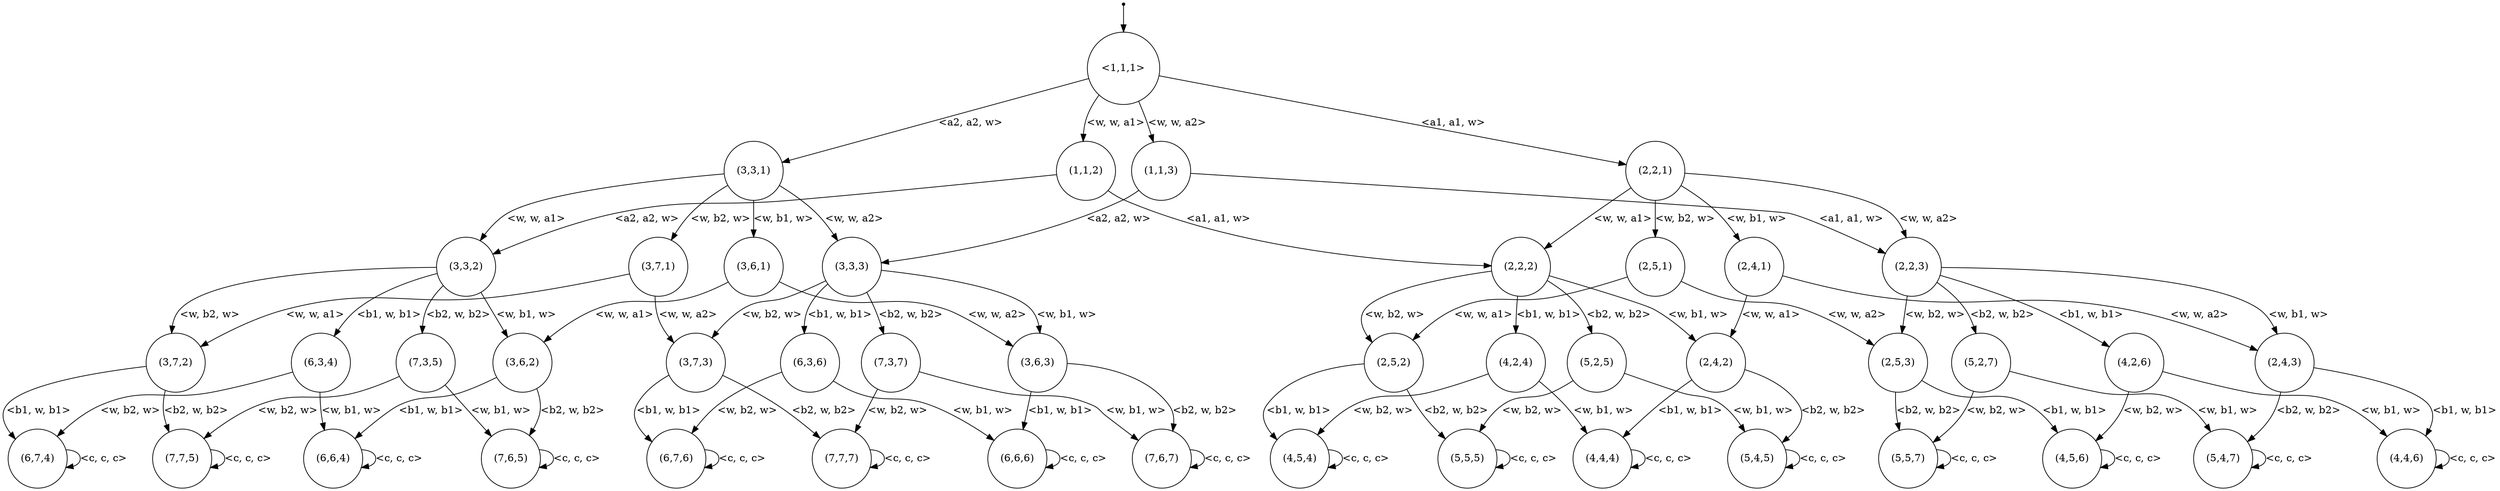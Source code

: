 digraph G {
"n0"[label="(2,5,1)"shape=circle color="black"];
"n1"[label="(6,7,6)"shape=circle color="black"];
"n2"[label="(5,5,5)"shape=circle color="black"];
"n3"[label="(5,5,7)"shape=circle color="black"];
"n4"[label="(3,6,3)"shape=circle color="black"];
"n5"[label="(6,3,6)"shape=circle color="black"];
"n6"[label="<1,1,1>"shape=circle color="black"];
"ArbitraryUnusedNameNoWorriesJustGrooving7"[fontSize=1 shape=point];
"n7"[label="(3,6,1)"shape=circle color="black"];
"n8"[label="(3,7,2)"shape=circle color="black"];
"n9"[label="(1,1,2)"shape=circle color="black"];
"n10"[label="(6,7,4)"shape=circle color="black"];
"n11"[label="(6,3,4)"shape=circle color="black"];
"n12"[label="(4,5,6)"shape=circle color="black"];
"n13"[label="(3,3,2)"shape=circle color="black"];
"n14"[label="(4,5,4)"shape=circle color="black"];
"n15"[label="(2,2,2)"shape=circle color="black"];
"n16"[label="(7,6,7)"shape=circle color="black"];
"n17"[label="(2,4,2)"shape=circle color="black"];
"n18"[label="(7,6,5)"shape=circle color="black"];
"n19"[label="(2,5,3)"shape=circle color="black"];
"n20"[label="(2,5,2)"shape=circle color="black"];
"n21"[label="(5,2,5)"shape=circle color="black"];
"n22"[label="(6,6,6)"shape=circle color="black"];
"n23"[label="(5,4,5)"shape=circle color="black"];
"n24"[label="(5,2,7)"shape=circle color="black"];
"n25"[label="(5,4,7)"shape=circle color="black"];
"n26"[label="(3,7,1)"shape=circle color="black"];
"n27"[label="(3,7,3)"shape=circle color="black"];
"n28"[label="(3,6,2)"shape=circle color="black"];
"n29"[label="(1,1,3)"shape=circle color="black"];
"n30"[label="(6,6,4)"shape=circle color="black"];
"n31"[label="(4,4,6)"shape=circle color="black"];
"n32"[label="(3,3,3)"shape=circle color="black"];
"n33"[label="(4,4,4)"shape=circle color="black"];
"n34"[label="(4,2,6)"shape=circle color="black"];
"n35"[label="(3,3,1)"shape=circle color="black"];
"n36"[label="(4,2,4)"shape=circle color="black"];
"n37"[label="(2,2,1)"shape=circle color="black"];
"n38"[label="(2,2,3)"shape=circle color="black"];
"n39"[label="(2,4,1)"shape=circle color="black"];
"n40"[label="(7,3,5)"shape=circle color="black"];
"n41"[label="(7,7,7)"shape=circle color="black"];
"n42"[label="(2,4,3)"shape=circle color="black"];
"n43"[label="(7,3,7)"shape=circle color="black"];
"n44"[label="(7,7,5)"shape=circle color="black"];
{"ArbitraryUnusedNameNoWorriesJustGrooving7"}->{"n6"};
{"n0"}->{"n20"}[label = "<w, w, a1>" color="black" arrowhead="normal" style=""];
{"n0"}->{"n19"}[label = "<w, w, a2>" color="black" arrowhead="normal" style=""];
{"n1"}->{"n1"}[label = "<c, c, c>" color="black" arrowhead="normal" style=""];
{"n2"}->{"n2"}[label = "<c, c, c>" color="black" arrowhead="normal" style=""];
{"n3"}->{"n3"}[label = "<c, c, c>" color="black" arrowhead="normal" style=""];
{"n4"}->{"n16"}[label = "<b2, w, b2>" color="black" arrowhead="normal" style=""];
{"n4"}->{"n22"}[label = "<b1, w, b1>" color="black" arrowhead="normal" style=""];
{"n5"}->{"n1"}[label = "<w, b2, w>" color="black" arrowhead="normal" style=""];
{"n5"}->{"n22"}[label = "<w, b1, w>" color="black" arrowhead="normal" style=""];
{"n6"}->{"n9"}[label = "<w, w, a1>" color="black" arrowhead="normal" style=""];
{"n6"}->{"n37"}[label = "<a1, a1, w>" color="black" arrowhead="normal" style=""];
{"n6"}->{"n29"}[label = "<w, w, a2>" color="black" arrowhead="normal" style=""];
{"n6"}->{"n35"}[label = "<a2, a2, w>" color="black" arrowhead="normal" style=""];
{"n7"}->{"n28"}[label = "<w, w, a1>" color="black" arrowhead="normal" style=""];
{"n7"}->{"n4"}[label = "<w, w, a2>" color="black" arrowhead="normal" style=""];
{"n8"}->{"n44"}[label = "<b2, w, b2>" color="black" arrowhead="normal" style=""];
{"n8"}->{"n10"}[label = "<b1, w, b1>" color="black" arrowhead="normal" style=""];
{"n9"}->{"n15"}[label = "<a1, a1, w>" color="black" arrowhead="normal" style=""];
{"n9"}->{"n13"}[label = "<a2, a2, w>" color="black" arrowhead="normal" style=""];
{"n10"}->{"n10"}[label = "<c, c, c>" color="black" arrowhead="normal" style=""];
{"n11"}->{"n10"}[label = "<w, b2, w>" color="black" arrowhead="normal" style=""];
{"n11"}->{"n30"}[label = "<w, b1, w>" color="black" arrowhead="normal" style=""];
{"n12"}->{"n12"}[label = "<c, c, c>" color="black" arrowhead="normal" style=""];
{"n13"}->{"n8"}[label = "<w, b2, w>" color="black" arrowhead="normal" style=""];
{"n13"}->{"n40"}[label = "<b2, w, b2>" color="black" arrowhead="normal" style=""];
{"n13"}->{"n28"}[label = "<w, b1, w>" color="black" arrowhead="normal" style=""];
{"n13"}->{"n11"}[label = "<b1, w, b1>" color="black" arrowhead="normal" style=""];
{"n14"}->{"n14"}[label = "<c, c, c>" color="black" arrowhead="normal" style=""];
{"n15"}->{"n20"}[label = "<w, b2, w>" color="black" arrowhead="normal" style=""];
{"n15"}->{"n21"}[label = "<b2, w, b2>" color="black" arrowhead="normal" style=""];
{"n15"}->{"n17"}[label = "<w, b1, w>" color="black" arrowhead="normal" style=""];
{"n15"}->{"n36"}[label = "<b1, w, b1>" color="black" arrowhead="normal" style=""];
{"n16"}->{"n16"}[label = "<c, c, c>" color="black" arrowhead="normal" style=""];
{"n17"}->{"n23"}[label = "<b2, w, b2>" color="black" arrowhead="normal" style=""];
{"n17"}->{"n33"}[label = "<b1, w, b1>" color="black" arrowhead="normal" style=""];
{"n18"}->{"n18"}[label = "<c, c, c>" color="black" arrowhead="normal" style=""];
{"n19"}->{"n3"}[label = "<b2, w, b2>" color="black" arrowhead="normal" style=""];
{"n19"}->{"n12"}[label = "<b1, w, b1>" color="black" arrowhead="normal" style=""];
{"n20"}->{"n2"}[label = "<b2, w, b2>" color="black" arrowhead="normal" style=""];
{"n20"}->{"n14"}[label = "<b1, w, b1>" color="black" arrowhead="normal" style=""];
{"n21"}->{"n2"}[label = "<w, b2, w>" color="black" arrowhead="normal" style=""];
{"n21"}->{"n23"}[label = "<w, b1, w>" color="black" arrowhead="normal" style=""];
{"n22"}->{"n22"}[label = "<c, c, c>" color="black" arrowhead="normal" style=""];
{"n23"}->{"n23"}[label = "<c, c, c>" color="black" arrowhead="normal" style=""];
{"n24"}->{"n3"}[label = "<w, b2, w>" color="black" arrowhead="normal" style=""];
{"n24"}->{"n25"}[label = "<w, b1, w>" color="black" arrowhead="normal" style=""];
{"n25"}->{"n25"}[label = "<c, c, c>" color="black" arrowhead="normal" style=""];
{"n26"}->{"n8"}[label = "<w, w, a1>" color="black" arrowhead="normal" style=""];
{"n26"}->{"n27"}[label = "<w, w, a2>" color="black" arrowhead="normal" style=""];
{"n27"}->{"n41"}[label = "<b2, w, b2>" color="black" arrowhead="normal" style=""];
{"n27"}->{"n1"}[label = "<b1, w, b1>" color="black" arrowhead="normal" style=""];
{"n28"}->{"n18"}[label = "<b2, w, b2>" color="black" arrowhead="normal" style=""];
{"n28"}->{"n30"}[label = "<b1, w, b1>" color="black" arrowhead="normal" style=""];
{"n29"}->{"n38"}[label = "<a1, a1, w>" color="black" arrowhead="normal" style=""];
{"n29"}->{"n32"}[label = "<a2, a2, w>" color="black" arrowhead="normal" style=""];
{"n30"}->{"n30"}[label = "<c, c, c>" color="black" arrowhead="normal" style=""];
{"n31"}->{"n31"}[label = "<c, c, c>" color="black" arrowhead="normal" style=""];
{"n32"}->{"n27"}[label = "<w, b2, w>" color="black" arrowhead="normal" style=""];
{"n32"}->{"n43"}[label = "<b2, w, b2>" color="black" arrowhead="normal" style=""];
{"n32"}->{"n4"}[label = "<w, b1, w>" color="black" arrowhead="normal" style=""];
{"n32"}->{"n5"}[label = "<b1, w, b1>" color="black" arrowhead="normal" style=""];
{"n33"}->{"n33"}[label = "<c, c, c>" color="black" arrowhead="normal" style=""];
{"n34"}->{"n12"}[label = "<w, b2, w>" color="black" arrowhead="normal" style=""];
{"n34"}->{"n31"}[label = "<w, b1, w>" color="black" arrowhead="normal" style=""];
{"n35"}->{"n26"}[label = "<w, b2, w>" color="black" arrowhead="normal" style=""];
{"n35"}->{"n13"}[label = "<w, w, a1>" color="black" arrowhead="normal" style=""];
{"n35"}->{"n32"}[label = "<w, w, a2>" color="black" arrowhead="normal" style=""];
{"n35"}->{"n7"}[label = "<w, b1, w>" color="black" arrowhead="normal" style=""];
{"n36"}->{"n14"}[label = "<w, b2, w>" color="black" arrowhead="normal" style=""];
{"n36"}->{"n33"}[label = "<w, b1, w>" color="black" arrowhead="normal" style=""];
{"n37"}->{"n0"}[label = "<w, b2, w>" color="black" arrowhead="normal" style=""];
{"n37"}->{"n15"}[label = "<w, w, a1>" color="black" arrowhead="normal" style=""];
{"n37"}->{"n38"}[label = "<w, w, a2>" color="black" arrowhead="normal" style=""];
{"n37"}->{"n39"}[label = "<w, b1, w>" color="black" arrowhead="normal" style=""];
{"n38"}->{"n19"}[label = "<w, b2, w>" color="black" arrowhead="normal" style=""];
{"n38"}->{"n24"}[label = "<b2, w, b2>" color="black" arrowhead="normal" style=""];
{"n38"}->{"n42"}[label = "<w, b1, w>" color="black" arrowhead="normal" style=""];
{"n38"}->{"n34"}[label = "<b1, w, b1>" color="black" arrowhead="normal" style=""];
{"n39"}->{"n17"}[label = "<w, w, a1>" color="black" arrowhead="normal" style=""];
{"n39"}->{"n42"}[label = "<w, w, a2>" color="black" arrowhead="normal" style=""];
{"n40"}->{"n44"}[label = "<w, b2, w>" color="black" arrowhead="normal" style=""];
{"n40"}->{"n18"}[label = "<w, b1, w>" color="black" arrowhead="normal" style=""];
{"n41"}->{"n41"}[label = "<c, c, c>" color="black" arrowhead="normal" style=""];
{"n42"}->{"n25"}[label = "<b2, w, b2>" color="black" arrowhead="normal" style=""];
{"n42"}->{"n31"}[label = "<b1, w, b1>" color="black" arrowhead="normal" style=""];
{"n43"}->{"n41"}[label = "<w, b2, w>" color="black" arrowhead="normal" style=""];
{"n43"}->{"n16"}[label = "<w, b1, w>" color="black" arrowhead="normal" style=""];
{"n44"}->{"n44"}[label = "<c, c, c>" color="black" arrowhead="normal" style=""];
}
